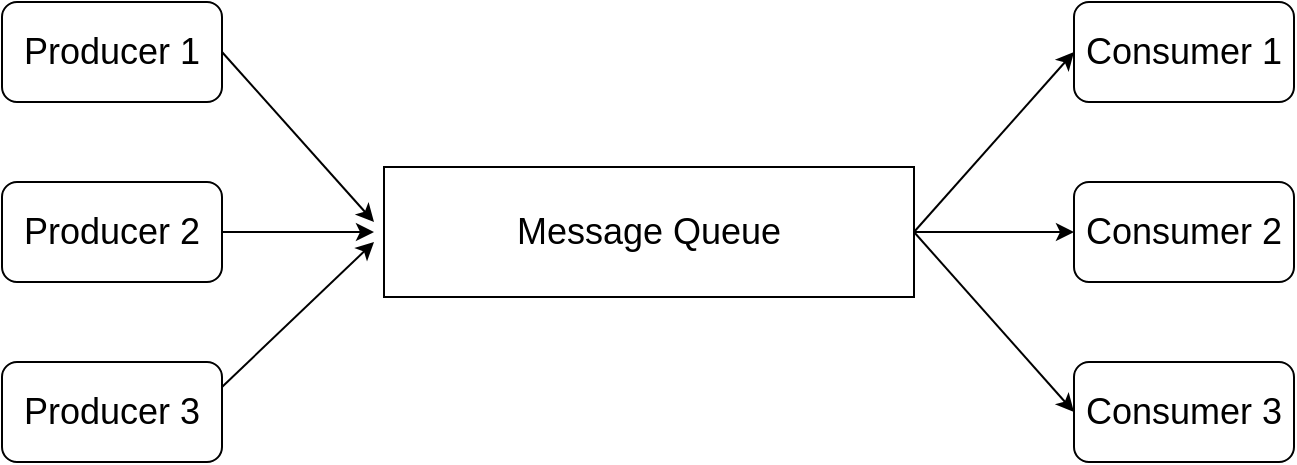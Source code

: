 <mxfile version="20.8.1" type="github"><diagram id="kDTuUMOAcWyvHAKL6vde" name="第 1 页"><mxGraphModel dx="1026" dy="693" grid="1" gridSize="10" guides="1" tooltips="1" connect="1" arrows="1" fold="1" page="1" pageScale="1" pageWidth="827" pageHeight="1169" math="0" shadow="0"><root><mxCell id="0"/><mxCell id="1" parent="0"/><mxCell id="7luHv57qwEosS2mexOeL-11" style="rounded=0;orthogonalLoop=1;jettySize=auto;html=1;exitX=1;exitY=0.5;exitDx=0;exitDy=0;fontSize=18;" edge="1" parent="1" source="7luHv57qwEosS2mexOeL-1"><mxGeometry relative="1" as="geometry"><mxPoint x="260" y="280" as="targetPoint"/></mxGeometry></mxCell><mxCell id="7luHv57qwEosS2mexOeL-1" value="&lt;font style=&quot;font-size: 18px;&quot;&gt;Producer 1&lt;/font&gt;" style="rounded=1;whiteSpace=wrap;html=1;" vertex="1" parent="1"><mxGeometry x="74" y="170" width="110" height="50" as="geometry"/></mxCell><mxCell id="7luHv57qwEosS2mexOeL-10" style="edgeStyle=orthogonalEdgeStyle;rounded=0;orthogonalLoop=1;jettySize=auto;html=1;exitX=1;exitY=0.5;exitDx=0;exitDy=0;fontSize=18;" edge="1" parent="1" source="7luHv57qwEosS2mexOeL-2"><mxGeometry relative="1" as="geometry"><mxPoint x="260" y="285" as="targetPoint"/></mxGeometry></mxCell><mxCell id="7luHv57qwEosS2mexOeL-2" value="&lt;font style=&quot;font-size: 18px;&quot;&gt;Producer 2&lt;/font&gt;" style="rounded=1;whiteSpace=wrap;html=1;" vertex="1" parent="1"><mxGeometry x="74" y="260" width="110" height="50" as="geometry"/></mxCell><mxCell id="7luHv57qwEosS2mexOeL-3" value="&lt;font style=&quot;font-size: 18px;&quot;&gt;Producer 3&lt;/font&gt;" style="rounded=1;whiteSpace=wrap;html=1;" vertex="1" parent="1"><mxGeometry x="74" y="350" width="110" height="50" as="geometry"/></mxCell><mxCell id="7luHv57qwEosS2mexOeL-12" style="edgeStyle=none;rounded=0;orthogonalLoop=1;jettySize=auto;html=1;exitX=1;exitY=0.5;exitDx=0;exitDy=0;entryX=0;entryY=0.5;entryDx=0;entryDy=0;fontSize=18;" edge="1" parent="1" source="7luHv57qwEosS2mexOeL-4" target="7luHv57qwEosS2mexOeL-5"><mxGeometry relative="1" as="geometry"/></mxCell><mxCell id="7luHv57qwEosS2mexOeL-13" style="edgeStyle=none;rounded=0;orthogonalLoop=1;jettySize=auto;html=1;exitX=1;exitY=0.5;exitDx=0;exitDy=0;entryX=0;entryY=0.5;entryDx=0;entryDy=0;fontSize=18;" edge="1" parent="1" source="7luHv57qwEosS2mexOeL-4" target="7luHv57qwEosS2mexOeL-6"><mxGeometry relative="1" as="geometry"/></mxCell><mxCell id="7luHv57qwEosS2mexOeL-14" style="edgeStyle=none;rounded=0;orthogonalLoop=1;jettySize=auto;html=1;exitX=1;exitY=0.5;exitDx=0;exitDy=0;entryX=0;entryY=0.5;entryDx=0;entryDy=0;fontSize=18;" edge="1" parent="1" source="7luHv57qwEosS2mexOeL-4" target="7luHv57qwEosS2mexOeL-7"><mxGeometry relative="1" as="geometry"/></mxCell><mxCell id="7luHv57qwEosS2mexOeL-4" value="Message Queue" style="rounded=0;whiteSpace=wrap;html=1;fontSize=18;" vertex="1" parent="1"><mxGeometry x="265" y="252.5" width="265" height="65" as="geometry"/></mxCell><mxCell id="7luHv57qwEosS2mexOeL-5" value="&lt;font style=&quot;font-size: 18px;&quot;&gt;Consumer 1&lt;/font&gt;" style="rounded=1;whiteSpace=wrap;html=1;" vertex="1" parent="1"><mxGeometry x="610" y="170" width="110" height="50" as="geometry"/></mxCell><mxCell id="7luHv57qwEosS2mexOeL-6" value="&lt;span style=&quot;font-size: 18px;&quot;&gt;Consumer 2&lt;/span&gt;" style="rounded=1;whiteSpace=wrap;html=1;" vertex="1" parent="1"><mxGeometry x="610" y="260" width="110" height="50" as="geometry"/></mxCell><mxCell id="7luHv57qwEosS2mexOeL-7" value="&lt;font style=&quot;font-size: 18px;&quot;&gt;Consumer 3&lt;/font&gt;" style="rounded=1;whiteSpace=wrap;html=1;" vertex="1" parent="1"><mxGeometry x="610" y="350" width="110" height="50" as="geometry"/></mxCell><mxCell id="7luHv57qwEosS2mexOeL-9" value="" style="endArrow=classic;html=1;rounded=0;fontSize=18;exitX=1;exitY=0.25;exitDx=0;exitDy=0;" edge="1" parent="1" source="7luHv57qwEosS2mexOeL-3"><mxGeometry width="50" height="50" relative="1" as="geometry"><mxPoint x="210" y="350" as="sourcePoint"/><mxPoint x="260" y="290" as="targetPoint"/></mxGeometry></mxCell></root></mxGraphModel></diagram></mxfile>